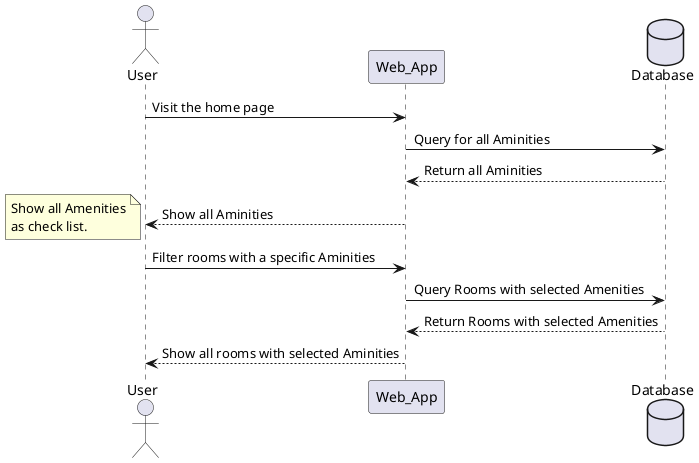 @startuml Filteration

actor User as User
participant Web_App as Web_App
database Database as DB

User -> Web_App: Visit the home page
Web_App -> DB: Query for all Aminities

DB --> Web_App: Return all Aminities

Web_App --> User: Show all Aminities
note Left
  Show all Amenities
  as check list.
end note
User -> Web_App: Filter rooms with a specific Aminities

Web_App -> DB: Query Rooms with selected Amenities
DB --> Web_App: Return Rooms with selected Amenities

Web_App --> User: Show all rooms with selected Aminities


@enduml
